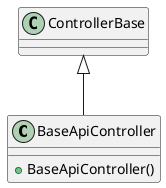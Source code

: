 @startuml BaseApiController
class BaseApiController  {
    + BaseApiController()
}
ControllerBase <|-- BaseApiController
@enduml